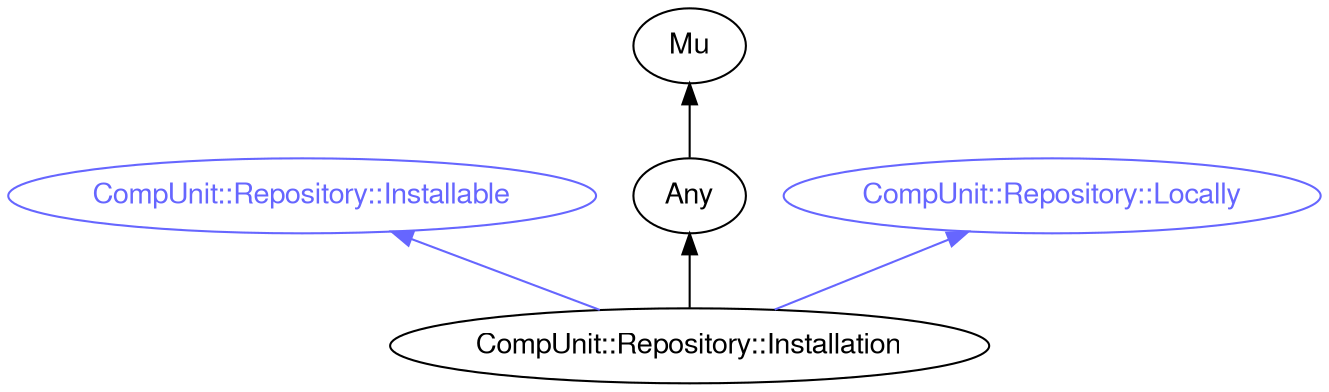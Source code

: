 digraph "perl6-type-graph" {
    rankdir=BT;
    splines=polyline;
    overlap=false; 
    graph [truecolor=true bgcolor="#FFFFFF"];
    // Types
    "CompUnit::Repository::Installable" [color="#6666FF", fontcolor="#6666FF", href="/type/CompUnit::Repository::Installable", fontname="FreeSans"];
    "Mu" [color="#000000", fontcolor="#000000", href="/type/Mu", fontname="FreeSans"];
    "Any" [color="#000000", fontcolor="#000000", href="/type/Any", fontname="FreeSans"];
    "CompUnit::Repository::Locally" [color="#6666FF", fontcolor="#6666FF", href="/type/CompUnit::Repository::Locally", fontname="FreeSans"];
    "CompUnit::Repository::Installation" [color="#000000", fontcolor="#000000", href="/type/CompUnit::Repository::Installation", fontname="FreeSans"];

    // Superclasses
    "Any" -> "Mu" [color="#000000"];
    "CompUnit::Repository::Installation" -> "Any" [color="#000000"];

    // Roles
    "CompUnit::Repository::Installation" -> "CompUnit::Repository::Locally" [color="#6666FF"];
    "CompUnit::Repository::Installation" -> "CompUnit::Repository::Installable" [color="#6666FF"];
}

